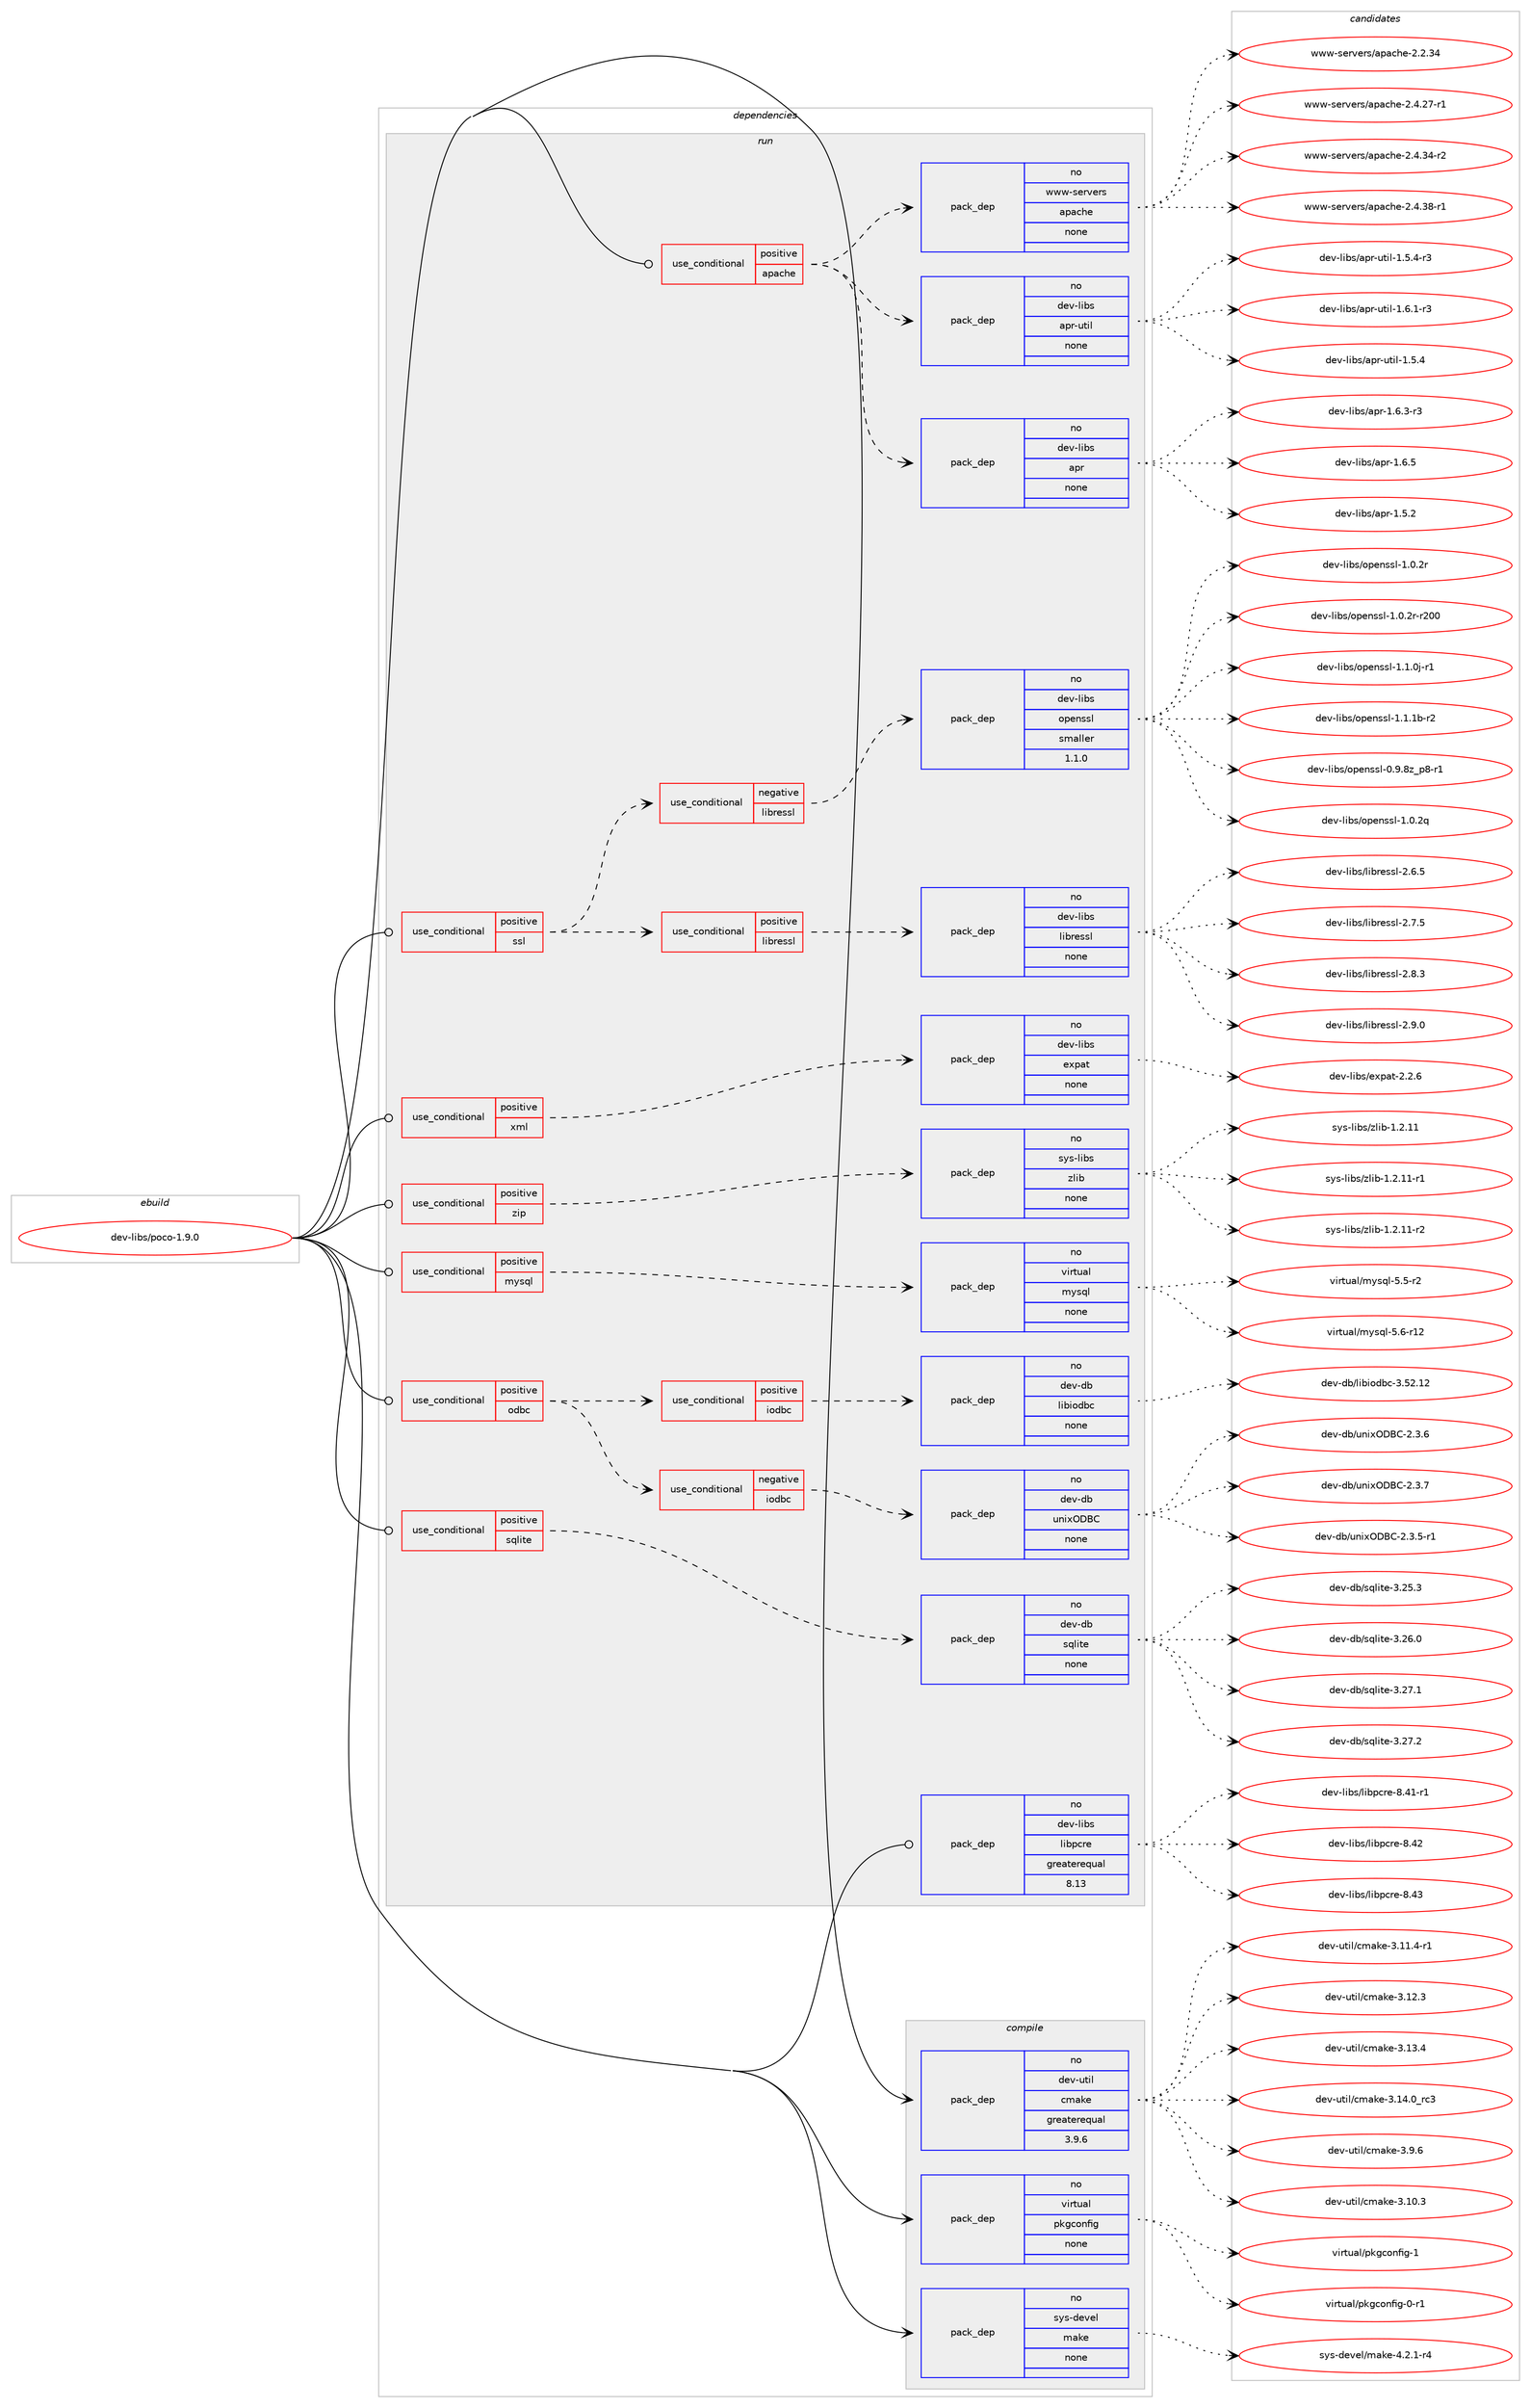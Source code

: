 digraph prolog {

# *************
# Graph options
# *************

newrank=true;
concentrate=true;
compound=true;
graph [rankdir=LR,fontname=Helvetica,fontsize=10,ranksep=1.5];#, ranksep=2.5, nodesep=0.2];
edge  [arrowhead=vee];
node  [fontname=Helvetica,fontsize=10];

# **********
# The ebuild
# **********

subgraph cluster_leftcol {
color=gray;
rank=same;
label=<<i>ebuild</i>>;
id [label="dev-libs/poco-1.9.0", color=red, width=4, href="../dev-libs/poco-1.9.0.svg"];
}

# ****************
# The dependencies
# ****************

subgraph cluster_midcol {
color=gray;
label=<<i>dependencies</i>>;
subgraph cluster_compile {
fillcolor="#eeeeee";
style=filled;
label=<<i>compile</i>>;
subgraph pack981653 {
dependency1371412 [label=<<TABLE BORDER="0" CELLBORDER="1" CELLSPACING="0" CELLPADDING="4" WIDTH="220"><TR><TD ROWSPAN="6" CELLPADDING="30">pack_dep</TD></TR><TR><TD WIDTH="110">no</TD></TR><TR><TD>dev-util</TD></TR><TR><TD>cmake</TD></TR><TR><TD>greaterequal</TD></TR><TR><TD>3.9.6</TD></TR></TABLE>>, shape=none, color=blue];
}
id:e -> dependency1371412:w [weight=20,style="solid",arrowhead="vee"];
subgraph pack981654 {
dependency1371413 [label=<<TABLE BORDER="0" CELLBORDER="1" CELLSPACING="0" CELLPADDING="4" WIDTH="220"><TR><TD ROWSPAN="6" CELLPADDING="30">pack_dep</TD></TR><TR><TD WIDTH="110">no</TD></TR><TR><TD>sys-devel</TD></TR><TR><TD>make</TD></TR><TR><TD>none</TD></TR><TR><TD></TD></TR></TABLE>>, shape=none, color=blue];
}
id:e -> dependency1371413:w [weight=20,style="solid",arrowhead="vee"];
subgraph pack981655 {
dependency1371414 [label=<<TABLE BORDER="0" CELLBORDER="1" CELLSPACING="0" CELLPADDING="4" WIDTH="220"><TR><TD ROWSPAN="6" CELLPADDING="30">pack_dep</TD></TR><TR><TD WIDTH="110">no</TD></TR><TR><TD>virtual</TD></TR><TR><TD>pkgconfig</TD></TR><TR><TD>none</TD></TR><TR><TD></TD></TR></TABLE>>, shape=none, color=blue];
}
id:e -> dependency1371414:w [weight=20,style="solid",arrowhead="vee"];
}
subgraph cluster_compileandrun {
fillcolor="#eeeeee";
style=filled;
label=<<i>compile and run</i>>;
}
subgraph cluster_run {
fillcolor="#eeeeee";
style=filled;
label=<<i>run</i>>;
subgraph cond366801 {
dependency1371415 [label=<<TABLE BORDER="0" CELLBORDER="1" CELLSPACING="0" CELLPADDING="4"><TR><TD ROWSPAN="3" CELLPADDING="10">use_conditional</TD></TR><TR><TD>positive</TD></TR><TR><TD>apache</TD></TR></TABLE>>, shape=none, color=red];
subgraph pack981656 {
dependency1371416 [label=<<TABLE BORDER="0" CELLBORDER="1" CELLSPACING="0" CELLPADDING="4" WIDTH="220"><TR><TD ROWSPAN="6" CELLPADDING="30">pack_dep</TD></TR><TR><TD WIDTH="110">no</TD></TR><TR><TD>dev-libs</TD></TR><TR><TD>apr</TD></TR><TR><TD>none</TD></TR><TR><TD></TD></TR></TABLE>>, shape=none, color=blue];
}
dependency1371415:e -> dependency1371416:w [weight=20,style="dashed",arrowhead="vee"];
subgraph pack981657 {
dependency1371417 [label=<<TABLE BORDER="0" CELLBORDER="1" CELLSPACING="0" CELLPADDING="4" WIDTH="220"><TR><TD ROWSPAN="6" CELLPADDING="30">pack_dep</TD></TR><TR><TD WIDTH="110">no</TD></TR><TR><TD>dev-libs</TD></TR><TR><TD>apr-util</TD></TR><TR><TD>none</TD></TR><TR><TD></TD></TR></TABLE>>, shape=none, color=blue];
}
dependency1371415:e -> dependency1371417:w [weight=20,style="dashed",arrowhead="vee"];
subgraph pack981658 {
dependency1371418 [label=<<TABLE BORDER="0" CELLBORDER="1" CELLSPACING="0" CELLPADDING="4" WIDTH="220"><TR><TD ROWSPAN="6" CELLPADDING="30">pack_dep</TD></TR><TR><TD WIDTH="110">no</TD></TR><TR><TD>www-servers</TD></TR><TR><TD>apache</TD></TR><TR><TD>none</TD></TR><TR><TD></TD></TR></TABLE>>, shape=none, color=blue];
}
dependency1371415:e -> dependency1371418:w [weight=20,style="dashed",arrowhead="vee"];
}
id:e -> dependency1371415:w [weight=20,style="solid",arrowhead="odot"];
subgraph cond366802 {
dependency1371419 [label=<<TABLE BORDER="0" CELLBORDER="1" CELLSPACING="0" CELLPADDING="4"><TR><TD ROWSPAN="3" CELLPADDING="10">use_conditional</TD></TR><TR><TD>positive</TD></TR><TR><TD>mysql</TD></TR></TABLE>>, shape=none, color=red];
subgraph pack981659 {
dependency1371420 [label=<<TABLE BORDER="0" CELLBORDER="1" CELLSPACING="0" CELLPADDING="4" WIDTH="220"><TR><TD ROWSPAN="6" CELLPADDING="30">pack_dep</TD></TR><TR><TD WIDTH="110">no</TD></TR><TR><TD>virtual</TD></TR><TR><TD>mysql</TD></TR><TR><TD>none</TD></TR><TR><TD></TD></TR></TABLE>>, shape=none, color=blue];
}
dependency1371419:e -> dependency1371420:w [weight=20,style="dashed",arrowhead="vee"];
}
id:e -> dependency1371419:w [weight=20,style="solid",arrowhead="odot"];
subgraph cond366803 {
dependency1371421 [label=<<TABLE BORDER="0" CELLBORDER="1" CELLSPACING="0" CELLPADDING="4"><TR><TD ROWSPAN="3" CELLPADDING="10">use_conditional</TD></TR><TR><TD>positive</TD></TR><TR><TD>odbc</TD></TR></TABLE>>, shape=none, color=red];
subgraph cond366804 {
dependency1371422 [label=<<TABLE BORDER="0" CELLBORDER="1" CELLSPACING="0" CELLPADDING="4"><TR><TD ROWSPAN="3" CELLPADDING="10">use_conditional</TD></TR><TR><TD>positive</TD></TR><TR><TD>iodbc</TD></TR></TABLE>>, shape=none, color=red];
subgraph pack981660 {
dependency1371423 [label=<<TABLE BORDER="0" CELLBORDER="1" CELLSPACING="0" CELLPADDING="4" WIDTH="220"><TR><TD ROWSPAN="6" CELLPADDING="30">pack_dep</TD></TR><TR><TD WIDTH="110">no</TD></TR><TR><TD>dev-db</TD></TR><TR><TD>libiodbc</TD></TR><TR><TD>none</TD></TR><TR><TD></TD></TR></TABLE>>, shape=none, color=blue];
}
dependency1371422:e -> dependency1371423:w [weight=20,style="dashed",arrowhead="vee"];
}
dependency1371421:e -> dependency1371422:w [weight=20,style="dashed",arrowhead="vee"];
subgraph cond366805 {
dependency1371424 [label=<<TABLE BORDER="0" CELLBORDER="1" CELLSPACING="0" CELLPADDING="4"><TR><TD ROWSPAN="3" CELLPADDING="10">use_conditional</TD></TR><TR><TD>negative</TD></TR><TR><TD>iodbc</TD></TR></TABLE>>, shape=none, color=red];
subgraph pack981661 {
dependency1371425 [label=<<TABLE BORDER="0" CELLBORDER="1" CELLSPACING="0" CELLPADDING="4" WIDTH="220"><TR><TD ROWSPAN="6" CELLPADDING="30">pack_dep</TD></TR><TR><TD WIDTH="110">no</TD></TR><TR><TD>dev-db</TD></TR><TR><TD>unixODBC</TD></TR><TR><TD>none</TD></TR><TR><TD></TD></TR></TABLE>>, shape=none, color=blue];
}
dependency1371424:e -> dependency1371425:w [weight=20,style="dashed",arrowhead="vee"];
}
dependency1371421:e -> dependency1371424:w [weight=20,style="dashed",arrowhead="vee"];
}
id:e -> dependency1371421:w [weight=20,style="solid",arrowhead="odot"];
subgraph cond366806 {
dependency1371426 [label=<<TABLE BORDER="0" CELLBORDER="1" CELLSPACING="0" CELLPADDING="4"><TR><TD ROWSPAN="3" CELLPADDING="10">use_conditional</TD></TR><TR><TD>positive</TD></TR><TR><TD>sqlite</TD></TR></TABLE>>, shape=none, color=red];
subgraph pack981662 {
dependency1371427 [label=<<TABLE BORDER="0" CELLBORDER="1" CELLSPACING="0" CELLPADDING="4" WIDTH="220"><TR><TD ROWSPAN="6" CELLPADDING="30">pack_dep</TD></TR><TR><TD WIDTH="110">no</TD></TR><TR><TD>dev-db</TD></TR><TR><TD>sqlite</TD></TR><TR><TD>none</TD></TR><TR><TD></TD></TR></TABLE>>, shape=none, color=blue];
}
dependency1371426:e -> dependency1371427:w [weight=20,style="dashed",arrowhead="vee"];
}
id:e -> dependency1371426:w [weight=20,style="solid",arrowhead="odot"];
subgraph cond366807 {
dependency1371428 [label=<<TABLE BORDER="0" CELLBORDER="1" CELLSPACING="0" CELLPADDING="4"><TR><TD ROWSPAN="3" CELLPADDING="10">use_conditional</TD></TR><TR><TD>positive</TD></TR><TR><TD>ssl</TD></TR></TABLE>>, shape=none, color=red];
subgraph cond366808 {
dependency1371429 [label=<<TABLE BORDER="0" CELLBORDER="1" CELLSPACING="0" CELLPADDING="4"><TR><TD ROWSPAN="3" CELLPADDING="10">use_conditional</TD></TR><TR><TD>negative</TD></TR><TR><TD>libressl</TD></TR></TABLE>>, shape=none, color=red];
subgraph pack981663 {
dependency1371430 [label=<<TABLE BORDER="0" CELLBORDER="1" CELLSPACING="0" CELLPADDING="4" WIDTH="220"><TR><TD ROWSPAN="6" CELLPADDING="30">pack_dep</TD></TR><TR><TD WIDTH="110">no</TD></TR><TR><TD>dev-libs</TD></TR><TR><TD>openssl</TD></TR><TR><TD>smaller</TD></TR><TR><TD>1.1.0</TD></TR></TABLE>>, shape=none, color=blue];
}
dependency1371429:e -> dependency1371430:w [weight=20,style="dashed",arrowhead="vee"];
}
dependency1371428:e -> dependency1371429:w [weight=20,style="dashed",arrowhead="vee"];
subgraph cond366809 {
dependency1371431 [label=<<TABLE BORDER="0" CELLBORDER="1" CELLSPACING="0" CELLPADDING="4"><TR><TD ROWSPAN="3" CELLPADDING="10">use_conditional</TD></TR><TR><TD>positive</TD></TR><TR><TD>libressl</TD></TR></TABLE>>, shape=none, color=red];
subgraph pack981664 {
dependency1371432 [label=<<TABLE BORDER="0" CELLBORDER="1" CELLSPACING="0" CELLPADDING="4" WIDTH="220"><TR><TD ROWSPAN="6" CELLPADDING="30">pack_dep</TD></TR><TR><TD WIDTH="110">no</TD></TR><TR><TD>dev-libs</TD></TR><TR><TD>libressl</TD></TR><TR><TD>none</TD></TR><TR><TD></TD></TR></TABLE>>, shape=none, color=blue];
}
dependency1371431:e -> dependency1371432:w [weight=20,style="dashed",arrowhead="vee"];
}
dependency1371428:e -> dependency1371431:w [weight=20,style="dashed",arrowhead="vee"];
}
id:e -> dependency1371428:w [weight=20,style="solid",arrowhead="odot"];
subgraph cond366810 {
dependency1371433 [label=<<TABLE BORDER="0" CELLBORDER="1" CELLSPACING="0" CELLPADDING="4"><TR><TD ROWSPAN="3" CELLPADDING="10">use_conditional</TD></TR><TR><TD>positive</TD></TR><TR><TD>xml</TD></TR></TABLE>>, shape=none, color=red];
subgraph pack981665 {
dependency1371434 [label=<<TABLE BORDER="0" CELLBORDER="1" CELLSPACING="0" CELLPADDING="4" WIDTH="220"><TR><TD ROWSPAN="6" CELLPADDING="30">pack_dep</TD></TR><TR><TD WIDTH="110">no</TD></TR><TR><TD>dev-libs</TD></TR><TR><TD>expat</TD></TR><TR><TD>none</TD></TR><TR><TD></TD></TR></TABLE>>, shape=none, color=blue];
}
dependency1371433:e -> dependency1371434:w [weight=20,style="dashed",arrowhead="vee"];
}
id:e -> dependency1371433:w [weight=20,style="solid",arrowhead="odot"];
subgraph cond366811 {
dependency1371435 [label=<<TABLE BORDER="0" CELLBORDER="1" CELLSPACING="0" CELLPADDING="4"><TR><TD ROWSPAN="3" CELLPADDING="10">use_conditional</TD></TR><TR><TD>positive</TD></TR><TR><TD>zip</TD></TR></TABLE>>, shape=none, color=red];
subgraph pack981666 {
dependency1371436 [label=<<TABLE BORDER="0" CELLBORDER="1" CELLSPACING="0" CELLPADDING="4" WIDTH="220"><TR><TD ROWSPAN="6" CELLPADDING="30">pack_dep</TD></TR><TR><TD WIDTH="110">no</TD></TR><TR><TD>sys-libs</TD></TR><TR><TD>zlib</TD></TR><TR><TD>none</TD></TR><TR><TD></TD></TR></TABLE>>, shape=none, color=blue];
}
dependency1371435:e -> dependency1371436:w [weight=20,style="dashed",arrowhead="vee"];
}
id:e -> dependency1371435:w [weight=20,style="solid",arrowhead="odot"];
subgraph pack981667 {
dependency1371437 [label=<<TABLE BORDER="0" CELLBORDER="1" CELLSPACING="0" CELLPADDING="4" WIDTH="220"><TR><TD ROWSPAN="6" CELLPADDING="30">pack_dep</TD></TR><TR><TD WIDTH="110">no</TD></TR><TR><TD>dev-libs</TD></TR><TR><TD>libpcre</TD></TR><TR><TD>greaterequal</TD></TR><TR><TD>8.13</TD></TR></TABLE>>, shape=none, color=blue];
}
id:e -> dependency1371437:w [weight=20,style="solid",arrowhead="odot"];
}
}

# **************
# The candidates
# **************

subgraph cluster_choices {
rank=same;
color=gray;
label=<<i>candidates</i>>;

subgraph choice981653 {
color=black;
nodesep=1;
choice1001011184511711610510847991099710710145514649484651 [label="dev-util/cmake-3.10.3", color=red, width=4,href="../dev-util/cmake-3.10.3.svg"];
choice10010111845117116105108479910997107101455146494946524511449 [label="dev-util/cmake-3.11.4-r1", color=red, width=4,href="../dev-util/cmake-3.11.4-r1.svg"];
choice1001011184511711610510847991099710710145514649504651 [label="dev-util/cmake-3.12.3", color=red, width=4,href="../dev-util/cmake-3.12.3.svg"];
choice1001011184511711610510847991099710710145514649514652 [label="dev-util/cmake-3.13.4", color=red, width=4,href="../dev-util/cmake-3.13.4.svg"];
choice1001011184511711610510847991099710710145514649524648951149951 [label="dev-util/cmake-3.14.0_rc3", color=red, width=4,href="../dev-util/cmake-3.14.0_rc3.svg"];
choice10010111845117116105108479910997107101455146574654 [label="dev-util/cmake-3.9.6", color=red, width=4,href="../dev-util/cmake-3.9.6.svg"];
dependency1371412:e -> choice1001011184511711610510847991099710710145514649484651:w [style=dotted,weight="100"];
dependency1371412:e -> choice10010111845117116105108479910997107101455146494946524511449:w [style=dotted,weight="100"];
dependency1371412:e -> choice1001011184511711610510847991099710710145514649504651:w [style=dotted,weight="100"];
dependency1371412:e -> choice1001011184511711610510847991099710710145514649514652:w [style=dotted,weight="100"];
dependency1371412:e -> choice1001011184511711610510847991099710710145514649524648951149951:w [style=dotted,weight="100"];
dependency1371412:e -> choice10010111845117116105108479910997107101455146574654:w [style=dotted,weight="100"];
}
subgraph choice981654 {
color=black;
nodesep=1;
choice1151211154510010111810110847109971071014552465046494511452 [label="sys-devel/make-4.2.1-r4", color=red, width=4,href="../sys-devel/make-4.2.1-r4.svg"];
dependency1371413:e -> choice1151211154510010111810110847109971071014552465046494511452:w [style=dotted,weight="100"];
}
subgraph choice981655 {
color=black;
nodesep=1;
choice11810511411611797108471121071039911111010210510345484511449 [label="virtual/pkgconfig-0-r1", color=red, width=4,href="../virtual/pkgconfig-0-r1.svg"];
choice1181051141161179710847112107103991111101021051034549 [label="virtual/pkgconfig-1", color=red, width=4,href="../virtual/pkgconfig-1.svg"];
dependency1371414:e -> choice11810511411611797108471121071039911111010210510345484511449:w [style=dotted,weight="100"];
dependency1371414:e -> choice1181051141161179710847112107103991111101021051034549:w [style=dotted,weight="100"];
}
subgraph choice981656 {
color=black;
nodesep=1;
choice10010111845108105981154797112114454946534650 [label="dev-libs/apr-1.5.2", color=red, width=4,href="../dev-libs/apr-1.5.2.svg"];
choice100101118451081059811547971121144549465446514511451 [label="dev-libs/apr-1.6.3-r3", color=red, width=4,href="../dev-libs/apr-1.6.3-r3.svg"];
choice10010111845108105981154797112114454946544653 [label="dev-libs/apr-1.6.5", color=red, width=4,href="../dev-libs/apr-1.6.5.svg"];
dependency1371416:e -> choice10010111845108105981154797112114454946534650:w [style=dotted,weight="100"];
dependency1371416:e -> choice100101118451081059811547971121144549465446514511451:w [style=dotted,weight="100"];
dependency1371416:e -> choice10010111845108105981154797112114454946544653:w [style=dotted,weight="100"];
}
subgraph choice981657 {
color=black;
nodesep=1;
choice1001011184510810598115479711211445117116105108454946534652 [label="dev-libs/apr-util-1.5.4", color=red, width=4,href="../dev-libs/apr-util-1.5.4.svg"];
choice10010111845108105981154797112114451171161051084549465346524511451 [label="dev-libs/apr-util-1.5.4-r3", color=red, width=4,href="../dev-libs/apr-util-1.5.4-r3.svg"];
choice10010111845108105981154797112114451171161051084549465446494511451 [label="dev-libs/apr-util-1.6.1-r3", color=red, width=4,href="../dev-libs/apr-util-1.6.1-r3.svg"];
dependency1371417:e -> choice1001011184510810598115479711211445117116105108454946534652:w [style=dotted,weight="100"];
dependency1371417:e -> choice10010111845108105981154797112114451171161051084549465346524511451:w [style=dotted,weight="100"];
dependency1371417:e -> choice10010111845108105981154797112114451171161051084549465446494511451:w [style=dotted,weight="100"];
}
subgraph choice981658 {
color=black;
nodesep=1;
choice119119119451151011141181011141154797112979910410145504650465152 [label="www-servers/apache-2.2.34", color=red, width=4,href="../www-servers/apache-2.2.34.svg"];
choice1191191194511510111411810111411547971129799104101455046524650554511449 [label="www-servers/apache-2.4.27-r1", color=red, width=4,href="../www-servers/apache-2.4.27-r1.svg"];
choice1191191194511510111411810111411547971129799104101455046524651524511450 [label="www-servers/apache-2.4.34-r2", color=red, width=4,href="../www-servers/apache-2.4.34-r2.svg"];
choice1191191194511510111411810111411547971129799104101455046524651564511449 [label="www-servers/apache-2.4.38-r1", color=red, width=4,href="../www-servers/apache-2.4.38-r1.svg"];
dependency1371418:e -> choice119119119451151011141181011141154797112979910410145504650465152:w [style=dotted,weight="100"];
dependency1371418:e -> choice1191191194511510111411810111411547971129799104101455046524650554511449:w [style=dotted,weight="100"];
dependency1371418:e -> choice1191191194511510111411810111411547971129799104101455046524651524511450:w [style=dotted,weight="100"];
dependency1371418:e -> choice1191191194511510111411810111411547971129799104101455046524651564511449:w [style=dotted,weight="100"];
}
subgraph choice981659 {
color=black;
nodesep=1;
choice1181051141161179710847109121115113108455346534511450 [label="virtual/mysql-5.5-r2", color=red, width=4,href="../virtual/mysql-5.5-r2.svg"];
choice118105114116117971084710912111511310845534654451144950 [label="virtual/mysql-5.6-r12", color=red, width=4,href="../virtual/mysql-5.6-r12.svg"];
dependency1371420:e -> choice1181051141161179710847109121115113108455346534511450:w [style=dotted,weight="100"];
dependency1371420:e -> choice118105114116117971084710912111511310845534654451144950:w [style=dotted,weight="100"];
}
subgraph choice981660 {
color=black;
nodesep=1;
choice1001011184510098471081059810511110098994551465350464950 [label="dev-db/libiodbc-3.52.12", color=red, width=4,href="../dev-db/libiodbc-3.52.12.svg"];
dependency1371423:e -> choice1001011184510098471081059810511110098994551465350464950:w [style=dotted,weight="100"];
}
subgraph choice981661 {
color=black;
nodesep=1;
choice100101118451009847117110105120796866674550465146534511449 [label="dev-db/unixODBC-2.3.5-r1", color=red, width=4,href="../dev-db/unixODBC-2.3.5-r1.svg"];
choice10010111845100984711711010512079686667455046514654 [label="dev-db/unixODBC-2.3.6", color=red, width=4,href="../dev-db/unixODBC-2.3.6.svg"];
choice10010111845100984711711010512079686667455046514655 [label="dev-db/unixODBC-2.3.7", color=red, width=4,href="../dev-db/unixODBC-2.3.7.svg"];
dependency1371425:e -> choice100101118451009847117110105120796866674550465146534511449:w [style=dotted,weight="100"];
dependency1371425:e -> choice10010111845100984711711010512079686667455046514654:w [style=dotted,weight="100"];
dependency1371425:e -> choice10010111845100984711711010512079686667455046514655:w [style=dotted,weight="100"];
}
subgraph choice981662 {
color=black;
nodesep=1;
choice10010111845100984711511310810511610145514650534651 [label="dev-db/sqlite-3.25.3", color=red, width=4,href="../dev-db/sqlite-3.25.3.svg"];
choice10010111845100984711511310810511610145514650544648 [label="dev-db/sqlite-3.26.0", color=red, width=4,href="../dev-db/sqlite-3.26.0.svg"];
choice10010111845100984711511310810511610145514650554649 [label="dev-db/sqlite-3.27.1", color=red, width=4,href="../dev-db/sqlite-3.27.1.svg"];
choice10010111845100984711511310810511610145514650554650 [label="dev-db/sqlite-3.27.2", color=red, width=4,href="../dev-db/sqlite-3.27.2.svg"];
dependency1371427:e -> choice10010111845100984711511310810511610145514650534651:w [style=dotted,weight="100"];
dependency1371427:e -> choice10010111845100984711511310810511610145514650544648:w [style=dotted,weight="100"];
dependency1371427:e -> choice10010111845100984711511310810511610145514650554649:w [style=dotted,weight="100"];
dependency1371427:e -> choice10010111845100984711511310810511610145514650554650:w [style=dotted,weight="100"];
}
subgraph choice981663 {
color=black;
nodesep=1;
choice10010111845108105981154711111210111011511510845484657465612295112564511449 [label="dev-libs/openssl-0.9.8z_p8-r1", color=red, width=4,href="../dev-libs/openssl-0.9.8z_p8-r1.svg"];
choice100101118451081059811547111112101110115115108454946484650113 [label="dev-libs/openssl-1.0.2q", color=red, width=4,href="../dev-libs/openssl-1.0.2q.svg"];
choice100101118451081059811547111112101110115115108454946484650114 [label="dev-libs/openssl-1.0.2r", color=red, width=4,href="../dev-libs/openssl-1.0.2r.svg"];
choice10010111845108105981154711111210111011511510845494648465011445114504848 [label="dev-libs/openssl-1.0.2r-r200", color=red, width=4,href="../dev-libs/openssl-1.0.2r-r200.svg"];
choice1001011184510810598115471111121011101151151084549464946481064511449 [label="dev-libs/openssl-1.1.0j-r1", color=red, width=4,href="../dev-libs/openssl-1.1.0j-r1.svg"];
choice100101118451081059811547111112101110115115108454946494649984511450 [label="dev-libs/openssl-1.1.1b-r2", color=red, width=4,href="../dev-libs/openssl-1.1.1b-r2.svg"];
dependency1371430:e -> choice10010111845108105981154711111210111011511510845484657465612295112564511449:w [style=dotted,weight="100"];
dependency1371430:e -> choice100101118451081059811547111112101110115115108454946484650113:w [style=dotted,weight="100"];
dependency1371430:e -> choice100101118451081059811547111112101110115115108454946484650114:w [style=dotted,weight="100"];
dependency1371430:e -> choice10010111845108105981154711111210111011511510845494648465011445114504848:w [style=dotted,weight="100"];
dependency1371430:e -> choice1001011184510810598115471111121011101151151084549464946481064511449:w [style=dotted,weight="100"];
dependency1371430:e -> choice100101118451081059811547111112101110115115108454946494649984511450:w [style=dotted,weight="100"];
}
subgraph choice981664 {
color=black;
nodesep=1;
choice10010111845108105981154710810598114101115115108455046544653 [label="dev-libs/libressl-2.6.5", color=red, width=4,href="../dev-libs/libressl-2.6.5.svg"];
choice10010111845108105981154710810598114101115115108455046554653 [label="dev-libs/libressl-2.7.5", color=red, width=4,href="../dev-libs/libressl-2.7.5.svg"];
choice10010111845108105981154710810598114101115115108455046564651 [label="dev-libs/libressl-2.8.3", color=red, width=4,href="../dev-libs/libressl-2.8.3.svg"];
choice10010111845108105981154710810598114101115115108455046574648 [label="dev-libs/libressl-2.9.0", color=red, width=4,href="../dev-libs/libressl-2.9.0.svg"];
dependency1371432:e -> choice10010111845108105981154710810598114101115115108455046544653:w [style=dotted,weight="100"];
dependency1371432:e -> choice10010111845108105981154710810598114101115115108455046554653:w [style=dotted,weight="100"];
dependency1371432:e -> choice10010111845108105981154710810598114101115115108455046564651:w [style=dotted,weight="100"];
dependency1371432:e -> choice10010111845108105981154710810598114101115115108455046574648:w [style=dotted,weight="100"];
}
subgraph choice981665 {
color=black;
nodesep=1;
choice10010111845108105981154710112011297116455046504654 [label="dev-libs/expat-2.2.6", color=red, width=4,href="../dev-libs/expat-2.2.6.svg"];
dependency1371434:e -> choice10010111845108105981154710112011297116455046504654:w [style=dotted,weight="100"];
}
subgraph choice981666 {
color=black;
nodesep=1;
choice1151211154510810598115471221081059845494650464949 [label="sys-libs/zlib-1.2.11", color=red, width=4,href="../sys-libs/zlib-1.2.11.svg"];
choice11512111545108105981154712210810598454946504649494511449 [label="sys-libs/zlib-1.2.11-r1", color=red, width=4,href="../sys-libs/zlib-1.2.11-r1.svg"];
choice11512111545108105981154712210810598454946504649494511450 [label="sys-libs/zlib-1.2.11-r2", color=red, width=4,href="../sys-libs/zlib-1.2.11-r2.svg"];
dependency1371436:e -> choice1151211154510810598115471221081059845494650464949:w [style=dotted,weight="100"];
dependency1371436:e -> choice11512111545108105981154712210810598454946504649494511449:w [style=dotted,weight="100"];
dependency1371436:e -> choice11512111545108105981154712210810598454946504649494511450:w [style=dotted,weight="100"];
}
subgraph choice981667 {
color=black;
nodesep=1;
choice100101118451081059811547108105981129911410145564652494511449 [label="dev-libs/libpcre-8.41-r1", color=red, width=4,href="../dev-libs/libpcre-8.41-r1.svg"];
choice10010111845108105981154710810598112991141014556465250 [label="dev-libs/libpcre-8.42", color=red, width=4,href="../dev-libs/libpcre-8.42.svg"];
choice10010111845108105981154710810598112991141014556465251 [label="dev-libs/libpcre-8.43", color=red, width=4,href="../dev-libs/libpcre-8.43.svg"];
dependency1371437:e -> choice100101118451081059811547108105981129911410145564652494511449:w [style=dotted,weight="100"];
dependency1371437:e -> choice10010111845108105981154710810598112991141014556465250:w [style=dotted,weight="100"];
dependency1371437:e -> choice10010111845108105981154710810598112991141014556465251:w [style=dotted,weight="100"];
}
}

}

